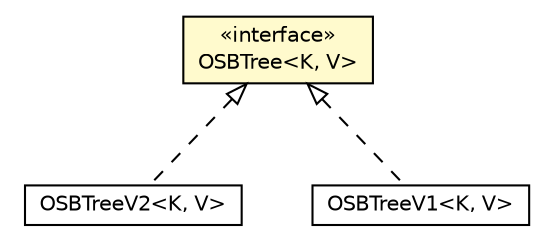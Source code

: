 #!/usr/local/bin/dot
#
# Class diagram 
# Generated by UMLGraph version R5_6-24-gf6e263 (http://www.umlgraph.org/)
#

digraph G {
	edge [fontname="Helvetica",fontsize=10,labelfontname="Helvetica",labelfontsize=10];
	node [fontname="Helvetica",fontsize=10,shape=plaintext];
	nodesep=0.25;
	ranksep=0.5;
	// com.orientechnologies.orient.core.storage.index.sbtree.local.OSBTree<K, V>
	c5933040 [label=<<table title="com.orientechnologies.orient.core.storage.index.sbtree.local.OSBTree" border="0" cellborder="1" cellspacing="0" cellpadding="2" port="p" bgcolor="lemonChiffon" href="./OSBTree.html">
		<tr><td><table border="0" cellspacing="0" cellpadding="1">
<tr><td align="center" balign="center"> &#171;interface&#187; </td></tr>
<tr><td align="center" balign="center"> OSBTree&lt;K, V&gt; </td></tr>
		</table></td></tr>
		</table>>, URL="./OSBTree.html", fontname="Helvetica", fontcolor="black", fontsize=10.0];
	// com.orientechnologies.orient.core.storage.index.sbtree.local.v2.OSBTreeV2<K, V>
	c5933045 [label=<<table title="com.orientechnologies.orient.core.storage.index.sbtree.local.v2.OSBTreeV2" border="0" cellborder="1" cellspacing="0" cellpadding="2" port="p" href="./v2/OSBTreeV2.html">
		<tr><td><table border="0" cellspacing="0" cellpadding="1">
<tr><td align="center" balign="center"> OSBTreeV2&lt;K, V&gt; </td></tr>
		</table></td></tr>
		</table>>, URL="./v2/OSBTreeV2.html", fontname="Helvetica", fontcolor="black", fontsize=10.0];
	// com.orientechnologies.orient.core.storage.index.sbtree.local.v1.OSBTreeV1<K, V>
	c5933052 [label=<<table title="com.orientechnologies.orient.core.storage.index.sbtree.local.v1.OSBTreeV1" border="0" cellborder="1" cellspacing="0" cellpadding="2" port="p" href="./v1/OSBTreeV1.html">
		<tr><td><table border="0" cellspacing="0" cellpadding="1">
<tr><td align="center" balign="center"> OSBTreeV1&lt;K, V&gt; </td></tr>
		</table></td></tr>
		</table>>, URL="./v1/OSBTreeV1.html", fontname="Helvetica", fontcolor="black", fontsize=10.0];
	//com.orientechnologies.orient.core.storage.index.sbtree.local.v2.OSBTreeV2<K, V> implements com.orientechnologies.orient.core.storage.index.sbtree.local.OSBTree<K, V>
	c5933040:p -> c5933045:p [dir=back,arrowtail=empty,style=dashed];
	//com.orientechnologies.orient.core.storage.index.sbtree.local.v1.OSBTreeV1<K, V> implements com.orientechnologies.orient.core.storage.index.sbtree.local.OSBTree<K, V>
	c5933040:p -> c5933052:p [dir=back,arrowtail=empty,style=dashed];
}

